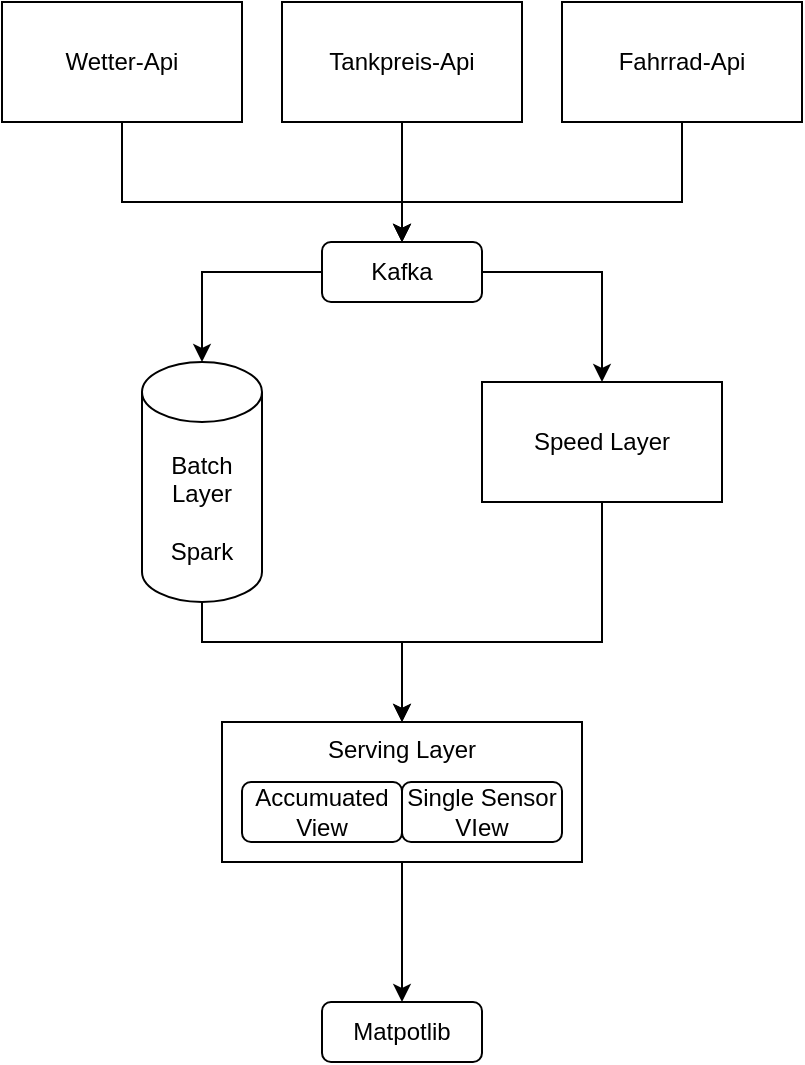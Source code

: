 <mxfile>
    <diagram id="LhbOR2dOUa4YlDua3_UH" name="Seite-1">
        <mxGraphModel dx="1119" dy="642" grid="1" gridSize="10" guides="1" tooltips="1" connect="1" arrows="1" fold="1" page="1" pageScale="1" pageWidth="827" pageHeight="1169" math="0" shadow="0">
            <root>
                <mxCell id="0"/>
                <mxCell id="1" parent="0"/>
                <mxCell id="4" value="" style="edgeStyle=none;html=1;entryX=0.5;entryY=0;entryDx=0;entryDy=0;rounded=0;" edge="1" parent="1" source="1DhnySN4n-IeWEfo_W-9-1" target="1DhnySN4n-IeWEfo_W-9-5">
                    <mxGeometry relative="1" as="geometry">
                        <Array as="points">
                            <mxPoint x="100" y="300"/>
                            <mxPoint x="240" y="300"/>
                        </Array>
                    </mxGeometry>
                </mxCell>
                <mxCell id="1DhnySN4n-IeWEfo_W-9-1" value="Wetter-Api" style="rounded=0;whiteSpace=wrap;html=1;" parent="1" vertex="1">
                    <mxGeometry x="40" y="200" width="120" height="60" as="geometry"/>
                </mxCell>
                <mxCell id="1DhnySN4n-IeWEfo_W-9-7" style="edgeStyle=orthogonalEdgeStyle;rounded=0;orthogonalLoop=1;jettySize=auto;html=1;" parent="1" source="1DhnySN4n-IeWEfo_W-9-2" target="1DhnySN4n-IeWEfo_W-9-5" edge="1">
                    <mxGeometry relative="1" as="geometry"/>
                </mxCell>
                <mxCell id="1DhnySN4n-IeWEfo_W-9-2" value="Tankpreis-Api&lt;span style=&quot;color: rgba(0, 0, 0, 0); font-family: monospace; font-size: 0px; text-align: start;&quot;&gt;%3CmxGraphModel%3E%3Croot%3E%3CmxCell%20id%3D%220%22%2F%3E%3CmxCell%20id%3D%221%22%20parent%3D%220%22%2F%3E%3CmxCell%20id%3D%222%22%20value%3D%22%22%20style%3D%22rounded%3D0%3BwhiteSpace%3Dwrap%3Bhtml%3D1%3B%22%20vertex%3D%221%22%20parent%3D%221%22%3E%3CmxGeometry%20x%3D%2250%22%20y%3D%22210%22%20width%3D%22120%22%20height%3D%2260%22%20as%3D%22geometry%22%2F%3E%3C%2FmxCell%3E%3C%2Froot%3E%3C%2FmxGraphModel%3E&lt;/span&gt;" style="rounded=0;whiteSpace=wrap;html=1;" parent="1" vertex="1">
                    <mxGeometry x="180" y="200" width="120" height="60" as="geometry"/>
                </mxCell>
                <mxCell id="1DhnySN4n-IeWEfo_W-9-8" style="edgeStyle=orthogonalEdgeStyle;rounded=0;orthogonalLoop=1;jettySize=auto;html=1;entryX=0.5;entryY=0;entryDx=0;entryDy=0;" parent="1" source="1DhnySN4n-IeWEfo_W-9-3" target="1DhnySN4n-IeWEfo_W-9-5" edge="1">
                    <mxGeometry relative="1" as="geometry">
                        <Array as="points">
                            <mxPoint x="380" y="300"/>
                            <mxPoint x="240" y="300"/>
                        </Array>
                    </mxGeometry>
                </mxCell>
                <mxCell id="1DhnySN4n-IeWEfo_W-9-3" value="Fahrrad-Api" style="rounded=0;whiteSpace=wrap;html=1;" parent="1" vertex="1">
                    <mxGeometry x="320" y="200" width="120" height="60" as="geometry"/>
                </mxCell>
                <mxCell id="1DhnySN4n-IeWEfo_W-9-14" style="edgeStyle=orthogonalEdgeStyle;rounded=0;orthogonalLoop=1;jettySize=auto;html=1;entryX=0.5;entryY=0;entryDx=0;entryDy=0;" parent="1" source="1DhnySN4n-IeWEfo_W-9-4" target="1DhnySN4n-IeWEfo_W-9-12" edge="1">
                    <mxGeometry relative="1" as="geometry">
                        <mxPoint x="240" y="540" as="targetPoint"/>
                        <Array as="points">
                            <mxPoint x="340" y="520"/>
                            <mxPoint x="240" y="520"/>
                        </Array>
                    </mxGeometry>
                </mxCell>
                <mxCell id="1DhnySN4n-IeWEfo_W-9-4" value="Speed Layer" style="rounded=0;whiteSpace=wrap;html=1;" parent="1" vertex="1">
                    <mxGeometry x="280" y="390" width="120" height="60" as="geometry"/>
                </mxCell>
                <mxCell id="1DhnySN4n-IeWEfo_W-9-10" style="edgeStyle=orthogonalEdgeStyle;rounded=0;orthogonalLoop=1;jettySize=auto;html=1;entryX=0.5;entryY=0;entryDx=0;entryDy=0;entryPerimeter=0;" parent="1" source="1DhnySN4n-IeWEfo_W-9-5" target="1DhnySN4n-IeWEfo_W-9-9" edge="1">
                    <mxGeometry relative="1" as="geometry"/>
                </mxCell>
                <mxCell id="1DhnySN4n-IeWEfo_W-9-11" style="edgeStyle=orthogonalEdgeStyle;rounded=0;orthogonalLoop=1;jettySize=auto;html=1;entryX=0.5;entryY=0;entryDx=0;entryDy=0;" parent="1" source="1DhnySN4n-IeWEfo_W-9-5" target="1DhnySN4n-IeWEfo_W-9-4" edge="1">
                    <mxGeometry relative="1" as="geometry">
                        <Array as="points">
                            <mxPoint x="340" y="335"/>
                        </Array>
                    </mxGeometry>
                </mxCell>
                <mxCell id="1DhnySN4n-IeWEfo_W-9-5" value="Kafka" style="rounded=1;whiteSpace=wrap;html=1;" parent="1" vertex="1">
                    <mxGeometry x="200" y="320" width="80" height="30" as="geometry"/>
                </mxCell>
                <mxCell id="1DhnySN4n-IeWEfo_W-9-13" style="edgeStyle=orthogonalEdgeStyle;rounded=0;orthogonalLoop=1;jettySize=auto;html=1;entryX=0.5;entryY=0;entryDx=0;entryDy=0;" parent="1" source="1DhnySN4n-IeWEfo_W-9-9" target="1DhnySN4n-IeWEfo_W-9-12" edge="1">
                    <mxGeometry relative="1" as="geometry">
                        <Array as="points">
                            <mxPoint x="140" y="520"/>
                            <mxPoint x="240" y="520"/>
                        </Array>
                    </mxGeometry>
                </mxCell>
                <mxCell id="1DhnySN4n-IeWEfo_W-9-9" value="Batch Layer&lt;br&gt;&lt;br&gt;Spark" style="shape=cylinder3;whiteSpace=wrap;html=1;boundedLbl=1;backgroundOutline=1;size=15;" parent="1" vertex="1">
                    <mxGeometry x="110" y="380" width="60" height="120" as="geometry"/>
                </mxCell>
                <mxCell id="1DhnySN4n-IeWEfo_W-9-12" value="Serving Layer" style="rounded=0;whiteSpace=wrap;html=1;verticalAlign=top;" parent="1" vertex="1">
                    <mxGeometry x="150" y="560" width="180" height="70" as="geometry"/>
                </mxCell>
                <mxCell id="7" value="" style="edgeStyle=none;rounded=0;html=1;exitX=0.5;exitY=1;exitDx=0;exitDy=0;" edge="1" parent="1" source="1DhnySN4n-IeWEfo_W-9-12" target="6">
                    <mxGeometry relative="1" as="geometry"/>
                </mxCell>
                <mxCell id="5" value="Accumuated View" style="rounded=1;whiteSpace=wrap;html=1;" vertex="1" parent="1">
                    <mxGeometry x="160" y="590" width="80" height="30" as="geometry"/>
                </mxCell>
                <mxCell id="6" value="Matpotlib" style="rounded=1;whiteSpace=wrap;html=1;" vertex="1" parent="1">
                    <mxGeometry x="200" y="700" width="80" height="30" as="geometry"/>
                </mxCell>
                <mxCell id="8" value="Single Sensor VIew" style="rounded=1;whiteSpace=wrap;html=1;" vertex="1" parent="1">
                    <mxGeometry x="240" y="590" width="80" height="30" as="geometry"/>
                </mxCell>
            </root>
        </mxGraphModel>
    </diagram>
</mxfile>